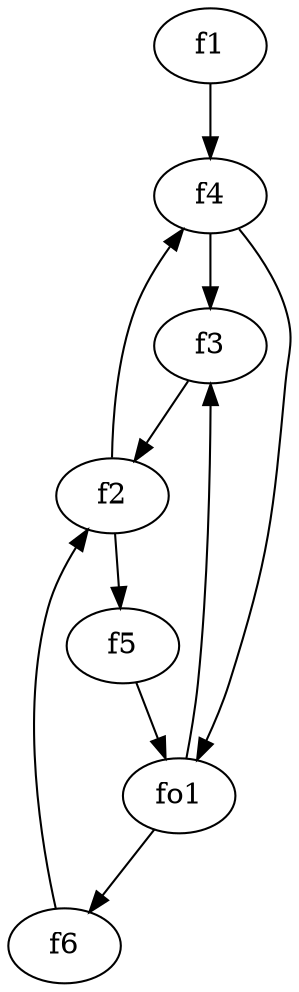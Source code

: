 strict digraph  {
f1;
f2;
f3;
f4;
f5;
f6;
fo1;
f1 -> f4  [weight=2];
f2 -> f5  [weight=2];
f2 -> f4  [weight=2];
f3 -> f2  [weight=2];
f4 -> fo1  [weight=2];
f4 -> f3  [weight=2];
f5 -> fo1  [weight=2];
f6 -> f2  [weight=2];
fo1 -> f3  [weight=2];
fo1 -> f6  [weight=2];
}
